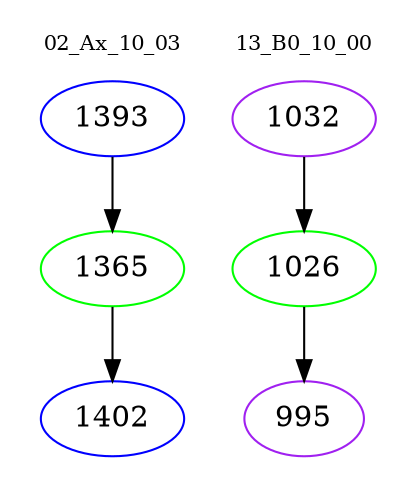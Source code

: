 digraph{
subgraph cluster_0 {
color = white
label = "02_Ax_10_03";
fontsize=10;
T0_1393 [label="1393", color="blue"]
T0_1393 -> T0_1365 [color="black"]
T0_1365 [label="1365", color="green"]
T0_1365 -> T0_1402 [color="black"]
T0_1402 [label="1402", color="blue"]
}
subgraph cluster_1 {
color = white
label = "13_B0_10_00";
fontsize=10;
T1_1032 [label="1032", color="purple"]
T1_1032 -> T1_1026 [color="black"]
T1_1026 [label="1026", color="green"]
T1_1026 -> T1_995 [color="black"]
T1_995 [label="995", color="purple"]
}
}
